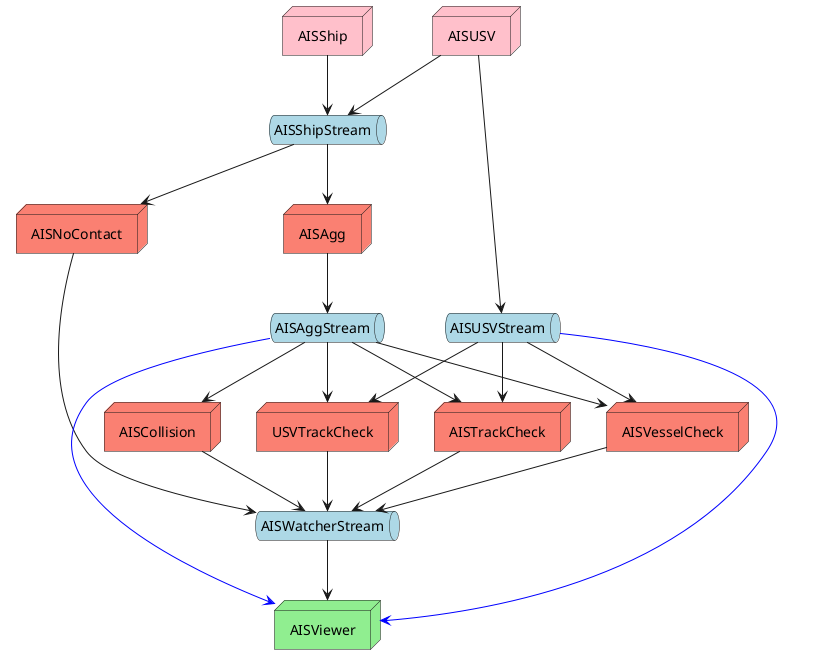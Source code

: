 @startuml

node AISAgg #salmon
node AISShip #pink
node AISUSV #pink
node AISTrackCheck #salmon
node AISCollision #salmon
node AISNoContact #salmon
node AISVesselCheck #salmon
node AISViewer #lightgreen
node USVTrackCheck #salmon

queue AISShipStream #lightblue
queue AISAggStream #lightblue
queue AISWatcherStream #lightblue
queue AISUSVStream #lightblue

AISAgg --> AISAggStream
AISShip --> AISShipStream
AISShipStream --> AISAgg
AISAggStream --> AISTrackCheck
AISAggStream --> AISCollision
AISShipStream --> AISNoContact
AISAggStream --> AISVesselCheck
AISTrackCheck --> AISWatcherStream
AISNoContact --> AISWatcherStream
AISVesselCheck --> AISWatcherStream
AISWatcherStream --> AISViewer
AISUSVStream --> USVTrackCheck
AISAggStream --> USVTrackCheck
AISUSV --> AISUSVStream
AISUSV --> AISShipStream
AISUSVStream --> AISTrackCheck
AISUSVStream --> AISVesselCheck
AISCollision --> AISWatcherStream
USVTrackCheck --> AISWatcherStream
AISAggStream --> AISViewer #blue
AISUSVStream --> AISViewer #blue

@enduml
